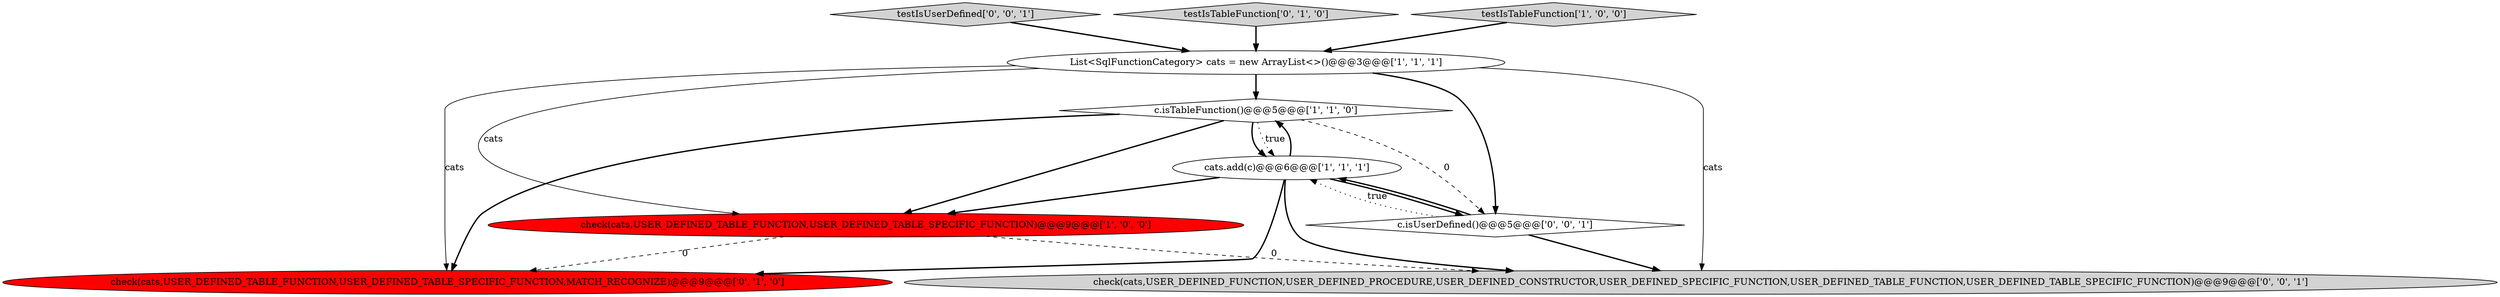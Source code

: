 digraph {
8 [style = filled, label = "testIsUserDefined['0', '0', '1']", fillcolor = lightgray, shape = diamond image = "AAA0AAABBB3BBB"];
6 [style = filled, label = "check(cats,USER_DEFINED_TABLE_FUNCTION,USER_DEFINED_TABLE_SPECIFIC_FUNCTION,MATCH_RECOGNIZE)@@@9@@@['0', '1', '0']", fillcolor = red, shape = ellipse image = "AAA1AAABBB2BBB"];
4 [style = filled, label = "List<SqlFunctionCategory> cats = new ArrayList<>()@@@3@@@['1', '1', '1']", fillcolor = white, shape = ellipse image = "AAA0AAABBB1BBB"];
0 [style = filled, label = "cats.add(c)@@@6@@@['1', '1', '1']", fillcolor = white, shape = ellipse image = "AAA0AAABBB1BBB"];
3 [style = filled, label = "c.isTableFunction()@@@5@@@['1', '1', '0']", fillcolor = white, shape = diamond image = "AAA0AAABBB1BBB"];
7 [style = filled, label = "c.isUserDefined()@@@5@@@['0', '0', '1']", fillcolor = white, shape = diamond image = "AAA0AAABBB3BBB"];
9 [style = filled, label = "check(cats,USER_DEFINED_FUNCTION,USER_DEFINED_PROCEDURE,USER_DEFINED_CONSTRUCTOR,USER_DEFINED_SPECIFIC_FUNCTION,USER_DEFINED_TABLE_FUNCTION,USER_DEFINED_TABLE_SPECIFIC_FUNCTION)@@@9@@@['0', '0', '1']", fillcolor = lightgray, shape = ellipse image = "AAA0AAABBB3BBB"];
5 [style = filled, label = "testIsTableFunction['0', '1', '0']", fillcolor = lightgray, shape = diamond image = "AAA0AAABBB2BBB"];
2 [style = filled, label = "check(cats,USER_DEFINED_TABLE_FUNCTION,USER_DEFINED_TABLE_SPECIFIC_FUNCTION)@@@9@@@['1', '0', '0']", fillcolor = red, shape = ellipse image = "AAA1AAABBB1BBB"];
1 [style = filled, label = "testIsTableFunction['1', '0', '0']", fillcolor = lightgray, shape = diamond image = "AAA0AAABBB1BBB"];
0->3 [style = bold, label=""];
4->3 [style = bold, label=""];
1->4 [style = bold, label=""];
0->9 [style = bold, label=""];
4->6 [style = solid, label="cats"];
0->6 [style = bold, label=""];
3->7 [style = dashed, label="0"];
0->2 [style = bold, label=""];
3->6 [style = bold, label=""];
7->0 [style = bold, label=""];
7->0 [style = dotted, label="true"];
4->2 [style = solid, label="cats"];
4->7 [style = bold, label=""];
3->0 [style = bold, label=""];
0->7 [style = bold, label=""];
7->9 [style = bold, label=""];
3->2 [style = bold, label=""];
2->9 [style = dashed, label="0"];
5->4 [style = bold, label=""];
3->0 [style = dotted, label="true"];
2->6 [style = dashed, label="0"];
8->4 [style = bold, label=""];
4->9 [style = solid, label="cats"];
}
